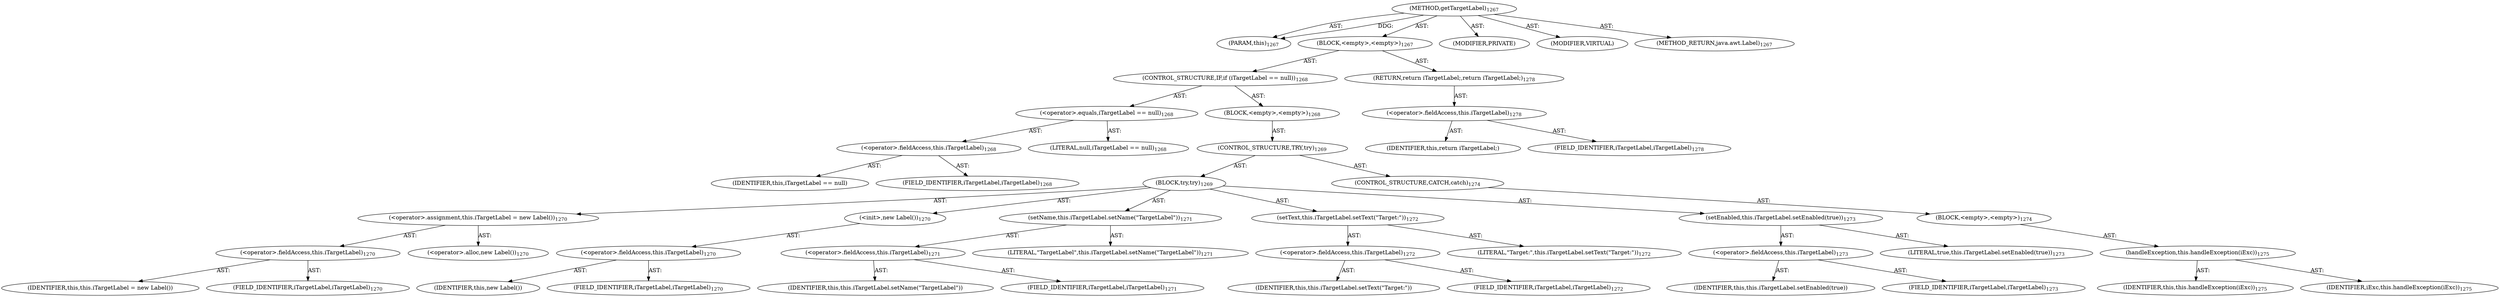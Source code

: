 digraph "getTargetLabel" {  
"111669149762" [label = <(METHOD,getTargetLabel)<SUB>1267</SUB>> ]
"115964117047" [label = <(PARAM,this)<SUB>1267</SUB>> ]
"25769804013" [label = <(BLOCK,&lt;empty&gt;,&lt;empty&gt;)<SUB>1267</SUB>> ]
"47244640416" [label = <(CONTROL_STRUCTURE,IF,if (iTargetLabel == null))<SUB>1268</SUB>> ]
"30064772502" [label = <(&lt;operator&gt;.equals,iTargetLabel == null)<SUB>1268</SUB>> ]
"30064772503" [label = <(&lt;operator&gt;.fieldAccess,this.iTargetLabel)<SUB>1268</SUB>> ]
"68719477615" [label = <(IDENTIFIER,this,iTargetLabel == null)> ]
"55834575370" [label = <(FIELD_IDENTIFIER,iTargetLabel,iTargetLabel)<SUB>1268</SUB>> ]
"90194313546" [label = <(LITERAL,null,iTargetLabel == null)<SUB>1268</SUB>> ]
"25769804014" [label = <(BLOCK,&lt;empty&gt;,&lt;empty&gt;)<SUB>1268</SUB>> ]
"47244640417" [label = <(CONTROL_STRUCTURE,TRY,try)<SUB>1269</SUB>> ]
"25769804015" [label = <(BLOCK,try,try)<SUB>1269</SUB>> ]
"30064772504" [label = <(&lt;operator&gt;.assignment,this.iTargetLabel = new Label())<SUB>1270</SUB>> ]
"30064772505" [label = <(&lt;operator&gt;.fieldAccess,this.iTargetLabel)<SUB>1270</SUB>> ]
"68719477616" [label = <(IDENTIFIER,this,this.iTargetLabel = new Label())> ]
"55834575371" [label = <(FIELD_IDENTIFIER,iTargetLabel,iTargetLabel)<SUB>1270</SUB>> ]
"30064772506" [label = <(&lt;operator&gt;.alloc,new Label())<SUB>1270</SUB>> ]
"30064772507" [label = <(&lt;init&gt;,new Label())<SUB>1270</SUB>> ]
"30064772508" [label = <(&lt;operator&gt;.fieldAccess,this.iTargetLabel)<SUB>1270</SUB>> ]
"68719477617" [label = <(IDENTIFIER,this,new Label())> ]
"55834575372" [label = <(FIELD_IDENTIFIER,iTargetLabel,iTargetLabel)<SUB>1270</SUB>> ]
"30064772509" [label = <(setName,this.iTargetLabel.setName(&quot;TargetLabel&quot;))<SUB>1271</SUB>> ]
"30064772510" [label = <(&lt;operator&gt;.fieldAccess,this.iTargetLabel)<SUB>1271</SUB>> ]
"68719477618" [label = <(IDENTIFIER,this,this.iTargetLabel.setName(&quot;TargetLabel&quot;))> ]
"55834575373" [label = <(FIELD_IDENTIFIER,iTargetLabel,iTargetLabel)<SUB>1271</SUB>> ]
"90194313547" [label = <(LITERAL,&quot;TargetLabel&quot;,this.iTargetLabel.setName(&quot;TargetLabel&quot;))<SUB>1271</SUB>> ]
"30064772511" [label = <(setText,this.iTargetLabel.setText(&quot;Target:&quot;))<SUB>1272</SUB>> ]
"30064772512" [label = <(&lt;operator&gt;.fieldAccess,this.iTargetLabel)<SUB>1272</SUB>> ]
"68719477619" [label = <(IDENTIFIER,this,this.iTargetLabel.setText(&quot;Target:&quot;))> ]
"55834575374" [label = <(FIELD_IDENTIFIER,iTargetLabel,iTargetLabel)<SUB>1272</SUB>> ]
"90194313548" [label = <(LITERAL,&quot;Target:&quot;,this.iTargetLabel.setText(&quot;Target:&quot;))<SUB>1272</SUB>> ]
"30064772513" [label = <(setEnabled,this.iTargetLabel.setEnabled(true))<SUB>1273</SUB>> ]
"30064772514" [label = <(&lt;operator&gt;.fieldAccess,this.iTargetLabel)<SUB>1273</SUB>> ]
"68719477620" [label = <(IDENTIFIER,this,this.iTargetLabel.setEnabled(true))> ]
"55834575375" [label = <(FIELD_IDENTIFIER,iTargetLabel,iTargetLabel)<SUB>1273</SUB>> ]
"90194313549" [label = <(LITERAL,true,this.iTargetLabel.setEnabled(true))<SUB>1273</SUB>> ]
"47244640418" [label = <(CONTROL_STRUCTURE,CATCH,catch)<SUB>1274</SUB>> ]
"25769804016" [label = <(BLOCK,&lt;empty&gt;,&lt;empty&gt;)<SUB>1274</SUB>> ]
"30064772515" [label = <(handleException,this.handleException(iExc))<SUB>1275</SUB>> ]
"68719476933" [label = <(IDENTIFIER,this,this.handleException(iExc))<SUB>1275</SUB>> ]
"68719477621" [label = <(IDENTIFIER,iExc,this.handleException(iExc))<SUB>1275</SUB>> ]
"146028888102" [label = <(RETURN,return iTargetLabel;,return iTargetLabel;)<SUB>1278</SUB>> ]
"30064772516" [label = <(&lt;operator&gt;.fieldAccess,this.iTargetLabel)<SUB>1278</SUB>> ]
"68719477622" [label = <(IDENTIFIER,this,return iTargetLabel;)> ]
"55834575376" [label = <(FIELD_IDENTIFIER,iTargetLabel,iTargetLabel)<SUB>1278</SUB>> ]
"133143986354" [label = <(MODIFIER,PRIVATE)> ]
"133143986355" [label = <(MODIFIER,VIRTUAL)> ]
"128849018946" [label = <(METHOD_RETURN,java.awt.Label)<SUB>1267</SUB>> ]
  "111669149762" -> "115964117047"  [ label = "AST: "] 
  "111669149762" -> "25769804013"  [ label = "AST: "] 
  "111669149762" -> "133143986354"  [ label = "AST: "] 
  "111669149762" -> "133143986355"  [ label = "AST: "] 
  "111669149762" -> "128849018946"  [ label = "AST: "] 
  "25769804013" -> "47244640416"  [ label = "AST: "] 
  "25769804013" -> "146028888102"  [ label = "AST: "] 
  "47244640416" -> "30064772502"  [ label = "AST: "] 
  "47244640416" -> "25769804014"  [ label = "AST: "] 
  "30064772502" -> "30064772503"  [ label = "AST: "] 
  "30064772502" -> "90194313546"  [ label = "AST: "] 
  "30064772503" -> "68719477615"  [ label = "AST: "] 
  "30064772503" -> "55834575370"  [ label = "AST: "] 
  "25769804014" -> "47244640417"  [ label = "AST: "] 
  "47244640417" -> "25769804015"  [ label = "AST: "] 
  "47244640417" -> "47244640418"  [ label = "AST: "] 
  "25769804015" -> "30064772504"  [ label = "AST: "] 
  "25769804015" -> "30064772507"  [ label = "AST: "] 
  "25769804015" -> "30064772509"  [ label = "AST: "] 
  "25769804015" -> "30064772511"  [ label = "AST: "] 
  "25769804015" -> "30064772513"  [ label = "AST: "] 
  "30064772504" -> "30064772505"  [ label = "AST: "] 
  "30064772504" -> "30064772506"  [ label = "AST: "] 
  "30064772505" -> "68719477616"  [ label = "AST: "] 
  "30064772505" -> "55834575371"  [ label = "AST: "] 
  "30064772507" -> "30064772508"  [ label = "AST: "] 
  "30064772508" -> "68719477617"  [ label = "AST: "] 
  "30064772508" -> "55834575372"  [ label = "AST: "] 
  "30064772509" -> "30064772510"  [ label = "AST: "] 
  "30064772509" -> "90194313547"  [ label = "AST: "] 
  "30064772510" -> "68719477618"  [ label = "AST: "] 
  "30064772510" -> "55834575373"  [ label = "AST: "] 
  "30064772511" -> "30064772512"  [ label = "AST: "] 
  "30064772511" -> "90194313548"  [ label = "AST: "] 
  "30064772512" -> "68719477619"  [ label = "AST: "] 
  "30064772512" -> "55834575374"  [ label = "AST: "] 
  "30064772513" -> "30064772514"  [ label = "AST: "] 
  "30064772513" -> "90194313549"  [ label = "AST: "] 
  "30064772514" -> "68719477620"  [ label = "AST: "] 
  "30064772514" -> "55834575375"  [ label = "AST: "] 
  "47244640418" -> "25769804016"  [ label = "AST: "] 
  "25769804016" -> "30064772515"  [ label = "AST: "] 
  "30064772515" -> "68719476933"  [ label = "AST: "] 
  "30064772515" -> "68719477621"  [ label = "AST: "] 
  "146028888102" -> "30064772516"  [ label = "AST: "] 
  "30064772516" -> "68719477622"  [ label = "AST: "] 
  "30064772516" -> "55834575376"  [ label = "AST: "] 
  "111669149762" -> "115964117047"  [ label = "DDG: "] 
}
